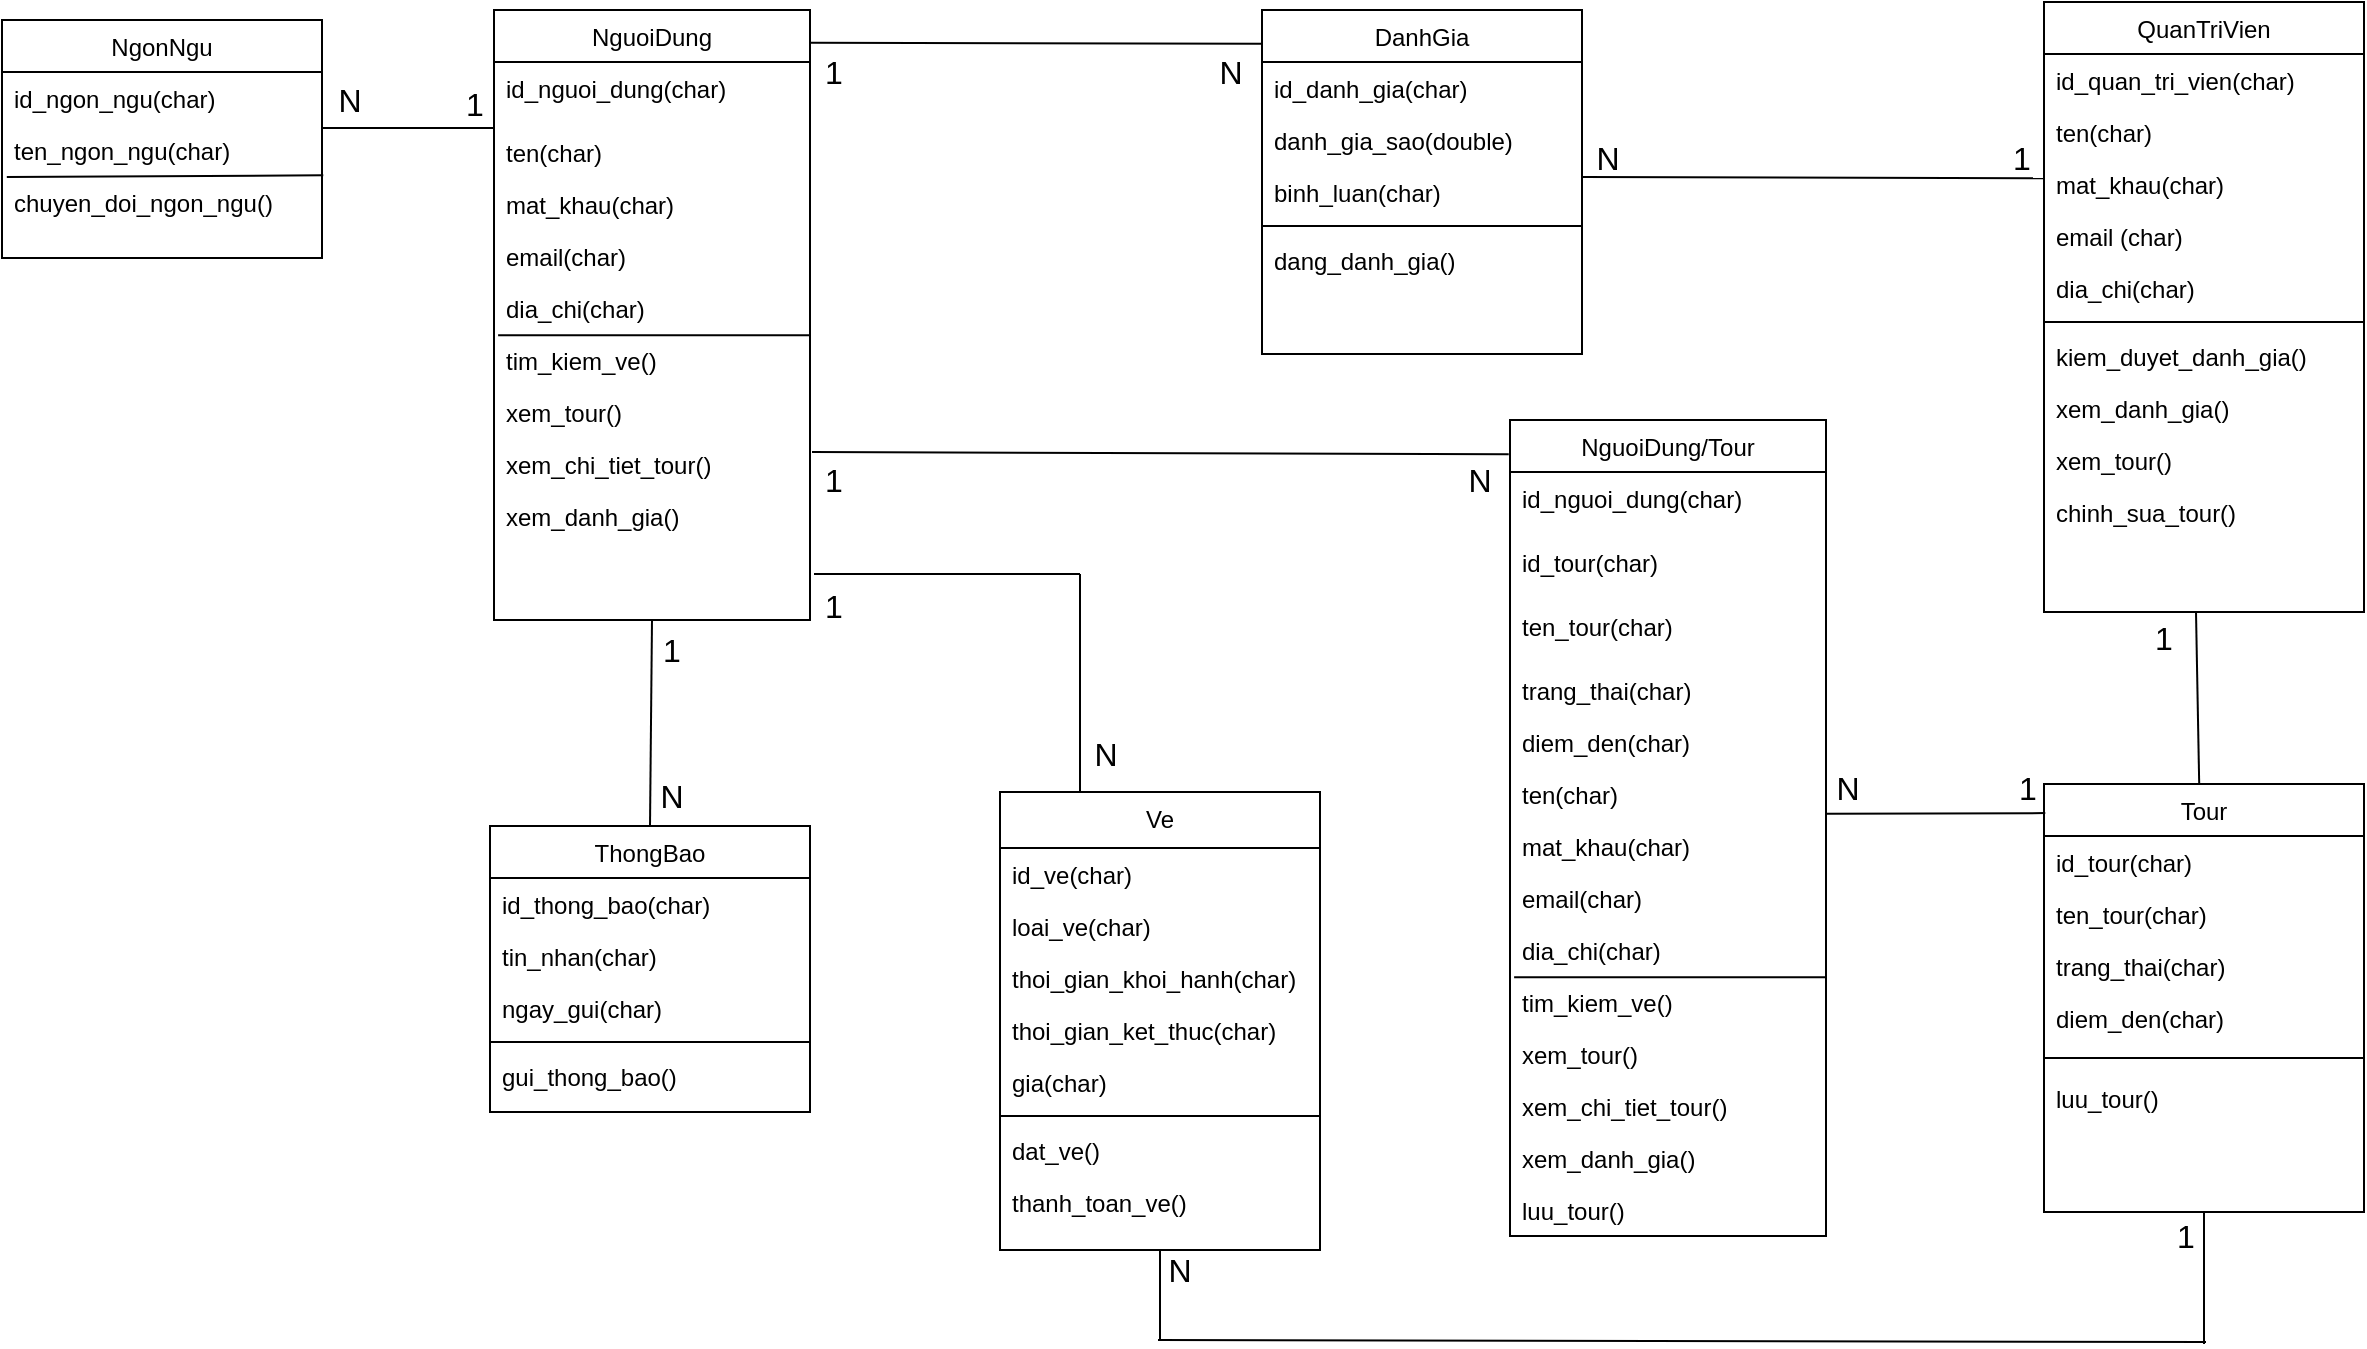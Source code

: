 <mxfile version="25.0.3">
  <diagram id="C5RBs43oDa-KdzZeNtuy" name="Page-1">
    <mxGraphModel dx="1720" dy="696" grid="0" gridSize="10" guides="1" tooltips="1" connect="1" arrows="1" fold="1" page="1" pageScale="1" pageWidth="1654" pageHeight="1169" math="0" shadow="0">
      <root>
        <mxCell id="WIyWlLk6GJQsqaUBKTNV-0" />
        <mxCell id="WIyWlLk6GJQsqaUBKTNV-1" parent="WIyWlLk6GJQsqaUBKTNV-0" />
        <mxCell id="zkfFHV4jXpPFQw0GAbJ--0" value="NguoiDung" style="swimlane;fontStyle=0;align=center;verticalAlign=top;childLayout=stackLayout;horizontal=1;startSize=26;horizontalStack=0;resizeParent=1;resizeLast=0;collapsible=1;marginBottom=0;rounded=0;shadow=0;strokeWidth=1;" parent="WIyWlLk6GJQsqaUBKTNV-1" vertex="1">
          <mxGeometry x="408" y="62" width="158" height="305" as="geometry">
            <mxRectangle x="230" y="140" width="160" height="26" as="alternateBounds" />
          </mxGeometry>
        </mxCell>
        <mxCell id="zkfFHV4jXpPFQw0GAbJ--1" value="id_nguoi_dung(char)" style="text;align=left;verticalAlign=top;spacingLeft=4;spacingRight=4;overflow=hidden;rotatable=0;points=[[0,0.5],[1,0.5]];portConstraint=eastwest;" parent="zkfFHV4jXpPFQw0GAbJ--0" vertex="1">
          <mxGeometry y="26" width="158" height="32" as="geometry" />
        </mxCell>
        <mxCell id="zkfFHV4jXpPFQw0GAbJ--2" value="ten(char)" style="text;align=left;verticalAlign=top;spacingLeft=4;spacingRight=4;overflow=hidden;rotatable=0;points=[[0,0.5],[1,0.5]];portConstraint=eastwest;rounded=0;shadow=0;html=0;" parent="zkfFHV4jXpPFQw0GAbJ--0" vertex="1">
          <mxGeometry y="58" width="158" height="26" as="geometry" />
        </mxCell>
        <mxCell id="zkfFHV4jXpPFQw0GAbJ--3" value="mat_khau(char)" style="text;align=left;verticalAlign=top;spacingLeft=4;spacingRight=4;overflow=hidden;rotatable=0;points=[[0,0.5],[1,0.5]];portConstraint=eastwest;rounded=0;shadow=0;html=0;" parent="zkfFHV4jXpPFQw0GAbJ--0" vertex="1">
          <mxGeometry y="84" width="158" height="26" as="geometry" />
        </mxCell>
        <mxCell id="inqhRgONGcmJyQ76noKM-10" value="email(char)" style="text;align=left;verticalAlign=top;spacingLeft=4;spacingRight=4;overflow=hidden;rotatable=0;points=[[0,0.5],[1,0.5]];portConstraint=eastwest;rounded=0;shadow=0;html=0;" parent="zkfFHV4jXpPFQw0GAbJ--0" vertex="1">
          <mxGeometry y="110" width="158" height="26" as="geometry" />
        </mxCell>
        <mxCell id="inqhRgONGcmJyQ76noKM-11" value="dia_chi(char)" style="text;align=left;verticalAlign=top;spacingLeft=4;spacingRight=4;overflow=hidden;rotatable=0;points=[[0,0.5],[1,0.5]];portConstraint=eastwest;rounded=0;shadow=0;html=0;" parent="zkfFHV4jXpPFQw0GAbJ--0" vertex="1">
          <mxGeometry y="136" width="158" height="26" as="geometry" />
        </mxCell>
        <mxCell id="inqhRgONGcmJyQ76noKM-13" value="" style="endArrow=none;html=1;rounded=0;fontSize=12;startSize=8;endSize=8;curved=1;entryX=1;entryY=1.023;entryDx=0;entryDy=0;entryPerimeter=0;exitX=0.013;exitY=1.023;exitDx=0;exitDy=0;exitPerimeter=0;" parent="zkfFHV4jXpPFQw0GAbJ--0" source="inqhRgONGcmJyQ76noKM-11" target="inqhRgONGcmJyQ76noKM-11" edge="1">
          <mxGeometry width="50" height="50" relative="1" as="geometry">
            <mxPoint x="2" y="162" as="sourcePoint" />
            <mxPoint x="158" y="162" as="targetPoint" />
          </mxGeometry>
        </mxCell>
        <mxCell id="inqhRgONGcmJyQ76noKM-38" value="tim_kiem_ve()" style="text;align=left;verticalAlign=top;spacingLeft=4;spacingRight=4;overflow=hidden;rotatable=0;points=[[0,0.5],[1,0.5]];portConstraint=eastwest;rounded=0;shadow=0;html=0;" parent="zkfFHV4jXpPFQw0GAbJ--0" vertex="1">
          <mxGeometry y="162" width="158" height="26" as="geometry" />
        </mxCell>
        <mxCell id="inqhRgONGcmJyQ76noKM-40" value="xem_tour()" style="text;align=left;verticalAlign=top;spacingLeft=4;spacingRight=4;overflow=hidden;rotatable=0;points=[[0,0.5],[1,0.5]];portConstraint=eastwest;rounded=0;shadow=0;html=0;" parent="zkfFHV4jXpPFQw0GAbJ--0" vertex="1">
          <mxGeometry y="188" width="158" height="26" as="geometry" />
        </mxCell>
        <mxCell id="inqhRgONGcmJyQ76noKM-41" value="xem_chi_tiet_tour()" style="text;align=left;verticalAlign=top;spacingLeft=4;spacingRight=4;overflow=hidden;rotatable=0;points=[[0,0.5],[1,0.5]];portConstraint=eastwest;rounded=0;shadow=0;html=0;" parent="zkfFHV4jXpPFQw0GAbJ--0" vertex="1">
          <mxGeometry y="214" width="158" height="26" as="geometry" />
        </mxCell>
        <mxCell id="inqhRgONGcmJyQ76noKM-42" value="xem_danh_gia()" style="text;align=left;verticalAlign=top;spacingLeft=4;spacingRight=4;overflow=hidden;rotatable=0;points=[[0,0.5],[1,0.5]];portConstraint=eastwest;rounded=0;shadow=0;html=0;" parent="zkfFHV4jXpPFQw0GAbJ--0" vertex="1">
          <mxGeometry y="240" width="158" height="26" as="geometry" />
        </mxCell>
        <mxCell id="zkfFHV4jXpPFQw0GAbJ--6" value="DanhGia" style="swimlane;fontStyle=0;align=center;verticalAlign=top;childLayout=stackLayout;horizontal=1;startSize=26;horizontalStack=0;resizeParent=1;resizeLast=0;collapsible=1;marginBottom=0;rounded=0;shadow=0;strokeWidth=1;" parent="WIyWlLk6GJQsqaUBKTNV-1" vertex="1">
          <mxGeometry x="792" y="62" width="160" height="172" as="geometry">
            <mxRectangle x="130" y="380" width="160" height="26" as="alternateBounds" />
          </mxGeometry>
        </mxCell>
        <mxCell id="zkfFHV4jXpPFQw0GAbJ--7" value="id_danh_gia(char)" style="text;align=left;verticalAlign=top;spacingLeft=4;spacingRight=4;overflow=hidden;rotatable=0;points=[[0,0.5],[1,0.5]];portConstraint=eastwest;" parent="zkfFHV4jXpPFQw0GAbJ--6" vertex="1">
          <mxGeometry y="26" width="160" height="26" as="geometry" />
        </mxCell>
        <mxCell id="zkfFHV4jXpPFQw0GAbJ--8" value="danh_gia_sao(double)" style="text;align=left;verticalAlign=top;spacingLeft=4;spacingRight=4;overflow=hidden;rotatable=0;points=[[0,0.5],[1,0.5]];portConstraint=eastwest;rounded=0;shadow=0;html=0;" parent="zkfFHV4jXpPFQw0GAbJ--6" vertex="1">
          <mxGeometry y="52" width="160" height="26" as="geometry" />
        </mxCell>
        <mxCell id="inqhRgONGcmJyQ76noKM-35" value="binh_luan(char)" style="text;align=left;verticalAlign=top;spacingLeft=4;spacingRight=4;overflow=hidden;rotatable=0;points=[[0,0.5],[1,0.5]];portConstraint=eastwest;rounded=0;shadow=0;html=0;" parent="zkfFHV4jXpPFQw0GAbJ--6" vertex="1">
          <mxGeometry y="78" width="160" height="26" as="geometry" />
        </mxCell>
        <mxCell id="zkfFHV4jXpPFQw0GAbJ--9" value="" style="line;html=1;strokeWidth=1;align=left;verticalAlign=middle;spacingTop=-1;spacingLeft=3;spacingRight=3;rotatable=0;labelPosition=right;points=[];portConstraint=eastwest;" parent="zkfFHV4jXpPFQw0GAbJ--6" vertex="1">
          <mxGeometry y="104" width="160" height="8" as="geometry" />
        </mxCell>
        <mxCell id="inqhRgONGcmJyQ76noKM-43" value="dang_danh_gia()" style="text;align=left;verticalAlign=top;spacingLeft=4;spacingRight=4;overflow=hidden;rotatable=0;points=[[0,0.5],[1,0.5]];portConstraint=eastwest;rounded=0;shadow=0;html=0;" parent="zkfFHV4jXpPFQw0GAbJ--6" vertex="1">
          <mxGeometry y="112" width="160" height="26" as="geometry" />
        </mxCell>
        <mxCell id="zkfFHV4jXpPFQw0GAbJ--13" value="NgonNgu" style="swimlane;fontStyle=0;align=center;verticalAlign=top;childLayout=stackLayout;horizontal=1;startSize=26;horizontalStack=0;resizeParent=1;resizeLast=0;collapsible=1;marginBottom=0;rounded=0;shadow=0;strokeWidth=1;" parent="WIyWlLk6GJQsqaUBKTNV-1" vertex="1">
          <mxGeometry x="162" y="67" width="160" height="119" as="geometry">
            <mxRectangle x="340" y="380" width="170" height="26" as="alternateBounds" />
          </mxGeometry>
        </mxCell>
        <mxCell id="zkfFHV4jXpPFQw0GAbJ--14" value="id_ngon_ngu(char)" style="text;align=left;verticalAlign=top;spacingLeft=4;spacingRight=4;overflow=hidden;rotatable=0;points=[[0,0.5],[1,0.5]];portConstraint=eastwest;" parent="zkfFHV4jXpPFQw0GAbJ--13" vertex="1">
          <mxGeometry y="26" width="160" height="26" as="geometry" />
        </mxCell>
        <mxCell id="inqhRgONGcmJyQ76noKM-22" value="ten_ngon_ngu(char)" style="text;align=left;verticalAlign=top;spacingLeft=4;spacingRight=4;overflow=hidden;rotatable=0;points=[[0,0.5],[1,0.5]];portConstraint=eastwest;" parent="zkfFHV4jXpPFQw0GAbJ--13" vertex="1">
          <mxGeometry y="52" width="160" height="26" as="geometry" />
        </mxCell>
        <mxCell id="inqhRgONGcmJyQ76noKM-25" value="" style="endArrow=none;html=1;rounded=0;fontSize=12;startSize=8;endSize=8;curved=1;entryX=0.015;entryY=1.021;entryDx=0;entryDy=0;entryPerimeter=0;exitX=1.004;exitY=0.987;exitDx=0;exitDy=0;exitPerimeter=0;" parent="zkfFHV4jXpPFQw0GAbJ--13" source="inqhRgONGcmJyQ76noKM-22" target="inqhRgONGcmJyQ76noKM-22" edge="1">
          <mxGeometry width="50" height="50" relative="1" as="geometry">
            <mxPoint x="-34" y="331" as="sourcePoint" />
            <mxPoint x="16" y="281" as="targetPoint" />
          </mxGeometry>
        </mxCell>
        <mxCell id="inqhRgONGcmJyQ76noKM-50" value="chuyen_doi_ngon_ngu()" style="text;align=left;verticalAlign=top;spacingLeft=4;spacingRight=4;overflow=hidden;rotatable=0;points=[[0,0.5],[1,0.5]];portConstraint=eastwest;" parent="zkfFHV4jXpPFQw0GAbJ--13" vertex="1">
          <mxGeometry y="78" width="160" height="26" as="geometry" />
        </mxCell>
        <mxCell id="zkfFHV4jXpPFQw0GAbJ--17" value="QuanTriVien" style="swimlane;fontStyle=0;align=center;verticalAlign=top;childLayout=stackLayout;horizontal=1;startSize=26;horizontalStack=0;resizeParent=1;resizeLast=0;collapsible=1;marginBottom=0;rounded=0;shadow=0;strokeWidth=1;" parent="WIyWlLk6GJQsqaUBKTNV-1" vertex="1">
          <mxGeometry x="1183" y="58" width="160" height="305" as="geometry">
            <mxRectangle x="550" y="140" width="160" height="26" as="alternateBounds" />
          </mxGeometry>
        </mxCell>
        <mxCell id="zkfFHV4jXpPFQw0GAbJ--18" value="id_quan_tri_vien(char)" style="text;align=left;verticalAlign=top;spacingLeft=4;spacingRight=4;overflow=hidden;rotatable=0;points=[[0,0.5],[1,0.5]];portConstraint=eastwest;" parent="zkfFHV4jXpPFQw0GAbJ--17" vertex="1">
          <mxGeometry y="26" width="160" height="26" as="geometry" />
        </mxCell>
        <mxCell id="zkfFHV4jXpPFQw0GAbJ--19" value="ten(char)" style="text;align=left;verticalAlign=top;spacingLeft=4;spacingRight=4;overflow=hidden;rotatable=0;points=[[0,0.5],[1,0.5]];portConstraint=eastwest;rounded=0;shadow=0;html=0;" parent="zkfFHV4jXpPFQw0GAbJ--17" vertex="1">
          <mxGeometry y="52" width="160" height="26" as="geometry" />
        </mxCell>
        <mxCell id="zkfFHV4jXpPFQw0GAbJ--20" value="mat_khau(char)" style="text;align=left;verticalAlign=top;spacingLeft=4;spacingRight=4;overflow=hidden;rotatable=0;points=[[0,0.5],[1,0.5]];portConstraint=eastwest;rounded=0;shadow=0;html=0;" parent="zkfFHV4jXpPFQw0GAbJ--17" vertex="1">
          <mxGeometry y="78" width="160" height="26" as="geometry" />
        </mxCell>
        <mxCell id="zkfFHV4jXpPFQw0GAbJ--21" value="email (char)" style="text;align=left;verticalAlign=top;spacingLeft=4;spacingRight=4;overflow=hidden;rotatable=0;points=[[0,0.5],[1,0.5]];portConstraint=eastwest;rounded=0;shadow=0;html=0;" parent="zkfFHV4jXpPFQw0GAbJ--17" vertex="1">
          <mxGeometry y="104" width="160" height="26" as="geometry" />
        </mxCell>
        <mxCell id="zkfFHV4jXpPFQw0GAbJ--22" value="dia_chi(char)" style="text;align=left;verticalAlign=top;spacingLeft=4;spacingRight=4;overflow=hidden;rotatable=0;points=[[0,0.5],[1,0.5]];portConstraint=eastwest;rounded=0;shadow=0;html=0;" parent="zkfFHV4jXpPFQw0GAbJ--17" vertex="1">
          <mxGeometry y="130" width="160" height="26" as="geometry" />
        </mxCell>
        <mxCell id="zkfFHV4jXpPFQw0GAbJ--23" value="" style="line;html=1;strokeWidth=1;align=left;verticalAlign=middle;spacingTop=-1;spacingLeft=3;spacingRight=3;rotatable=0;labelPosition=right;points=[];portConstraint=eastwest;" parent="zkfFHV4jXpPFQw0GAbJ--17" vertex="1">
          <mxGeometry y="156" width="160" height="8" as="geometry" />
        </mxCell>
        <mxCell id="zkfFHV4jXpPFQw0GAbJ--25" value="kiem_duyet_danh_gia()" style="text;align=left;verticalAlign=top;spacingLeft=4;spacingRight=4;overflow=hidden;rotatable=0;points=[[0,0.5],[1,0.5]];portConstraint=eastwest;" parent="zkfFHV4jXpPFQw0GAbJ--17" vertex="1">
          <mxGeometry y="164" width="160" height="26" as="geometry" />
        </mxCell>
        <mxCell id="inqhRgONGcmJyQ76noKM-44" value="xem_danh_gia()" style="text;align=left;verticalAlign=top;spacingLeft=4;spacingRight=4;overflow=hidden;rotatable=0;points=[[0,0.5],[1,0.5]];portConstraint=eastwest;" parent="zkfFHV4jXpPFQw0GAbJ--17" vertex="1">
          <mxGeometry y="190" width="160" height="26" as="geometry" />
        </mxCell>
        <mxCell id="inqhRgONGcmJyQ76noKM-46" value="xem_tour()" style="text;align=left;verticalAlign=top;spacingLeft=4;spacingRight=4;overflow=hidden;rotatable=0;points=[[0,0.5],[1,0.5]];portConstraint=eastwest;" parent="zkfFHV4jXpPFQw0GAbJ--17" vertex="1">
          <mxGeometry y="216" width="160" height="26" as="geometry" />
        </mxCell>
        <mxCell id="inqhRgONGcmJyQ76noKM-48" value="chinh_sua_tour()" style="text;align=left;verticalAlign=top;spacingLeft=4;spacingRight=4;overflow=hidden;rotatable=0;points=[[0,0.5],[1,0.5]];portConstraint=eastwest;" parent="zkfFHV4jXpPFQw0GAbJ--17" vertex="1">
          <mxGeometry y="242" width="160" height="26" as="geometry" />
        </mxCell>
        <mxCell id="inqhRgONGcmJyQ76noKM-0" value="Tour" style="swimlane;fontStyle=0;align=center;verticalAlign=top;childLayout=stackLayout;horizontal=1;startSize=26;horizontalStack=0;resizeParent=1;resizeLast=0;collapsible=1;marginBottom=0;rounded=0;shadow=0;strokeWidth=1;" parent="WIyWlLk6GJQsqaUBKTNV-1" vertex="1">
          <mxGeometry x="1183" y="449" width="160" height="214" as="geometry">
            <mxRectangle x="340" y="380" width="170" height="26" as="alternateBounds" />
          </mxGeometry>
        </mxCell>
        <mxCell id="inqhRgONGcmJyQ76noKM-1" value="id_tour(char)" style="text;align=left;verticalAlign=top;spacingLeft=4;spacingRight=4;overflow=hidden;rotatable=0;points=[[0,0.5],[1,0.5]];portConstraint=eastwest;" parent="inqhRgONGcmJyQ76noKM-0" vertex="1">
          <mxGeometry y="26" width="160" height="26" as="geometry" />
        </mxCell>
        <mxCell id="inqhRgONGcmJyQ76noKM-26" value="ten_tour(char)" style="text;align=left;verticalAlign=top;spacingLeft=4;spacingRight=4;overflow=hidden;rotatable=0;points=[[0,0.5],[1,0.5]];portConstraint=eastwest;" parent="inqhRgONGcmJyQ76noKM-0" vertex="1">
          <mxGeometry y="52" width="160" height="26" as="geometry" />
        </mxCell>
        <mxCell id="a44Nn-sW1A3AcnAQhRnF-0" value="trang_thai(char)" style="text;align=left;verticalAlign=top;spacingLeft=4;spacingRight=4;overflow=hidden;rotatable=0;points=[[0,0.5],[1,0.5]];portConstraint=eastwest;" parent="inqhRgONGcmJyQ76noKM-0" vertex="1">
          <mxGeometry y="78" width="160" height="26" as="geometry" />
        </mxCell>
        <mxCell id="a44Nn-sW1A3AcnAQhRnF-1" value="diem_den(char)" style="text;align=left;verticalAlign=top;spacingLeft=4;spacingRight=4;overflow=hidden;rotatable=0;points=[[0,0.5],[1,0.5]];portConstraint=eastwest;" parent="inqhRgONGcmJyQ76noKM-0" vertex="1">
          <mxGeometry y="104" width="160" height="26" as="geometry" />
        </mxCell>
        <mxCell id="inqhRgONGcmJyQ76noKM-2" value="" style="line;html=1;strokeWidth=1;align=left;verticalAlign=middle;spacingTop=-1;spacingLeft=3;spacingRight=3;rotatable=0;labelPosition=right;points=[];portConstraint=eastwest;" parent="inqhRgONGcmJyQ76noKM-0" vertex="1">
          <mxGeometry y="130" width="160" height="14" as="geometry" />
        </mxCell>
        <mxCell id="inqhRgONGcmJyQ76noKM-39" value="luu_tour()" style="text;align=left;verticalAlign=top;spacingLeft=4;spacingRight=4;overflow=hidden;rotatable=0;points=[[0,0.5],[1,0.5]];portConstraint=eastwest;rounded=0;shadow=0;html=0;" parent="inqhRgONGcmJyQ76noKM-0" vertex="1">
          <mxGeometry y="144" width="160" height="26" as="geometry" />
        </mxCell>
        <mxCell id="inqhRgONGcmJyQ76noKM-3" value="Ve" style="swimlane;fontStyle=0;align=center;verticalAlign=top;childLayout=stackLayout;horizontal=1;startSize=28;horizontalStack=0;resizeParent=1;resizeLast=0;collapsible=1;marginBottom=0;rounded=0;shadow=0;strokeWidth=1;" parent="WIyWlLk6GJQsqaUBKTNV-1" vertex="1">
          <mxGeometry x="661" y="453" width="160" height="229" as="geometry">
            <mxRectangle x="340" y="380" width="170" height="26" as="alternateBounds" />
          </mxGeometry>
        </mxCell>
        <mxCell id="inqhRgONGcmJyQ76noKM-4" value="id_ve(char)" style="text;align=left;verticalAlign=top;spacingLeft=4;spacingRight=4;overflow=hidden;rotatable=0;points=[[0,0.5],[1,0.5]];portConstraint=eastwest;" parent="inqhRgONGcmJyQ76noKM-3" vertex="1">
          <mxGeometry y="28" width="160" height="26" as="geometry" />
        </mxCell>
        <mxCell id="inqhRgONGcmJyQ76noKM-30" value="loai_ve(char)" style="text;align=left;verticalAlign=top;spacingLeft=4;spacingRight=4;overflow=hidden;rotatable=0;points=[[0,0.5],[1,0.5]];portConstraint=eastwest;" parent="inqhRgONGcmJyQ76noKM-3" vertex="1">
          <mxGeometry y="54" width="160" height="26" as="geometry" />
        </mxCell>
        <mxCell id="inqhRgONGcmJyQ76noKM-31" value="thoi_gian_khoi_hanh(char)" style="text;align=left;verticalAlign=top;spacingLeft=4;spacingRight=4;overflow=hidden;rotatable=0;points=[[0,0.5],[1,0.5]];portConstraint=eastwest;" parent="inqhRgONGcmJyQ76noKM-3" vertex="1">
          <mxGeometry y="80" width="160" height="26" as="geometry" />
        </mxCell>
        <mxCell id="inqhRgONGcmJyQ76noKM-32" value="thoi_gian_ket_thuc(char)" style="text;align=left;verticalAlign=top;spacingLeft=4;spacingRight=4;overflow=hidden;rotatable=0;points=[[0,0.5],[1,0.5]];portConstraint=eastwest;" parent="inqhRgONGcmJyQ76noKM-3" vertex="1">
          <mxGeometry y="106" width="160" height="26" as="geometry" />
        </mxCell>
        <mxCell id="inqhRgONGcmJyQ76noKM-33" value="gia(char)" style="text;align=left;verticalAlign=top;spacingLeft=4;spacingRight=4;overflow=hidden;rotatable=0;points=[[0,0.5],[1,0.5]];portConstraint=eastwest;" parent="inqhRgONGcmJyQ76noKM-3" vertex="1">
          <mxGeometry y="132" width="160" height="26" as="geometry" />
        </mxCell>
        <mxCell id="inqhRgONGcmJyQ76noKM-5" value="" style="line;html=1;strokeWidth=1;align=left;verticalAlign=middle;spacingTop=-1;spacingLeft=3;spacingRight=3;rotatable=0;labelPosition=right;points=[];portConstraint=eastwest;" parent="inqhRgONGcmJyQ76noKM-3" vertex="1">
          <mxGeometry y="158" width="160" height="8" as="geometry" />
        </mxCell>
        <mxCell id="inqhRgONGcmJyQ76noKM-55" value="dat_ve()" style="text;align=left;verticalAlign=top;spacingLeft=4;spacingRight=4;overflow=hidden;rotatable=0;points=[[0,0.5],[1,0.5]];portConstraint=eastwest;rounded=0;shadow=0;html=0;" parent="inqhRgONGcmJyQ76noKM-3" vertex="1">
          <mxGeometry y="166" width="160" height="26" as="geometry" />
        </mxCell>
        <mxCell id="inqhRgONGcmJyQ76noKM-37" value="thanh_toan_ve()" style="text;align=left;verticalAlign=top;spacingLeft=4;spacingRight=4;overflow=hidden;rotatable=0;points=[[0,0.5],[1,0.5]];portConstraint=eastwest;rounded=0;shadow=0;html=0;" parent="inqhRgONGcmJyQ76noKM-3" vertex="1">
          <mxGeometry y="192" width="160" height="26" as="geometry" />
        </mxCell>
        <mxCell id="inqhRgONGcmJyQ76noKM-6" value="ThongBao" style="swimlane;fontStyle=0;align=center;verticalAlign=top;childLayout=stackLayout;horizontal=1;startSize=26;horizontalStack=0;resizeParent=1;resizeLast=0;collapsible=1;marginBottom=0;rounded=0;shadow=0;strokeWidth=1;" parent="WIyWlLk6GJQsqaUBKTNV-1" vertex="1">
          <mxGeometry x="406" y="470" width="160" height="143" as="geometry">
            <mxRectangle x="340" y="380" width="170" height="26" as="alternateBounds" />
          </mxGeometry>
        </mxCell>
        <mxCell id="inqhRgONGcmJyQ76noKM-52" value="id_thong_bao(char)" style="text;align=left;verticalAlign=top;spacingLeft=4;spacingRight=4;overflow=hidden;rotatable=0;points=[[0,0.5],[1,0.5]];portConstraint=eastwest;" parent="inqhRgONGcmJyQ76noKM-6" vertex="1">
          <mxGeometry y="26" width="160" height="26" as="geometry" />
        </mxCell>
        <mxCell id="inqhRgONGcmJyQ76noKM-51" value="tin_nhan(char)" style="text;align=left;verticalAlign=top;spacingLeft=4;spacingRight=4;overflow=hidden;rotatable=0;points=[[0,0.5],[1,0.5]];portConstraint=eastwest;" parent="inqhRgONGcmJyQ76noKM-6" vertex="1">
          <mxGeometry y="52" width="160" height="26" as="geometry" />
        </mxCell>
        <mxCell id="inqhRgONGcmJyQ76noKM-53" value="ngay_gui(char)" style="text;align=left;verticalAlign=top;spacingLeft=4;spacingRight=4;overflow=hidden;rotatable=0;points=[[0,0.5],[1,0.5]];portConstraint=eastwest;" parent="inqhRgONGcmJyQ76noKM-6" vertex="1">
          <mxGeometry y="78" width="160" height="26" as="geometry" />
        </mxCell>
        <mxCell id="inqhRgONGcmJyQ76noKM-8" value="" style="line;html=1;strokeWidth=1;align=left;verticalAlign=middle;spacingTop=-1;spacingLeft=3;spacingRight=3;rotatable=0;labelPosition=right;points=[];portConstraint=eastwest;" parent="inqhRgONGcmJyQ76noKM-6" vertex="1">
          <mxGeometry y="104" width="160" height="8" as="geometry" />
        </mxCell>
        <mxCell id="inqhRgONGcmJyQ76noKM-54" value="gui_thong_bao()" style="text;align=left;verticalAlign=top;spacingLeft=4;spacingRight=4;overflow=hidden;rotatable=0;points=[[0,0.5],[1,0.5]];portConstraint=eastwest;" parent="inqhRgONGcmJyQ76noKM-6" vertex="1">
          <mxGeometry y="112" width="160" height="26" as="geometry" />
        </mxCell>
        <mxCell id="inqhRgONGcmJyQ76noKM-58" value="1" style="text;strokeColor=none;fillColor=none;html=1;align=center;verticalAlign=middle;whiteSpace=wrap;rounded=0;fontSize=16;" parent="WIyWlLk6GJQsqaUBKTNV-1" vertex="1">
          <mxGeometry x="548" y="77.5" width="60" height="30" as="geometry" />
        </mxCell>
        <mxCell id="inqhRgONGcmJyQ76noKM-59" value="N" style="text;strokeColor=none;fillColor=none;html=1;align=center;verticalAlign=middle;whiteSpace=wrap;rounded=0;fontSize=16;" parent="WIyWlLk6GJQsqaUBKTNV-1" vertex="1">
          <mxGeometry x="684" y="419" width="60" height="30" as="geometry" />
        </mxCell>
        <mxCell id="inqhRgONGcmJyQ76noKM-72" value="" style="endArrow=none;html=1;rounded=0;fontSize=12;startSize=8;endSize=8;curved=1;entryX=0.5;entryY=1;entryDx=0;entryDy=0;exitX=0.5;exitY=0;exitDx=0;exitDy=0;" parent="WIyWlLk6GJQsqaUBKTNV-1" source="inqhRgONGcmJyQ76noKM-6" target="zkfFHV4jXpPFQw0GAbJ--0" edge="1">
          <mxGeometry width="50" height="50" relative="1" as="geometry">
            <mxPoint x="652" y="360" as="sourcePoint" />
            <mxPoint x="702" y="310" as="targetPoint" />
          </mxGeometry>
        </mxCell>
        <mxCell id="inqhRgONGcmJyQ76noKM-73" value="" style="endArrow=none;html=1;rounded=0;fontSize=12;startSize=8;endSize=8;curved=1;entryX=0.485;entryY=0;entryDx=0;entryDy=0;entryPerimeter=0;" parent="WIyWlLk6GJQsqaUBKTNV-1" target="inqhRgONGcmJyQ76noKM-0" edge="1">
          <mxGeometry width="50" height="50" relative="1" as="geometry">
            <mxPoint x="1259" y="363" as="sourcePoint" />
            <mxPoint x="1261" y="417" as="targetPoint" />
          </mxGeometry>
        </mxCell>
        <mxCell id="inqhRgONGcmJyQ76noKM-86" value="" style="endArrow=none;html=1;rounded=0;fontSize=12;startSize=8;endSize=8;curved=1;exitX=0.25;exitY=0;exitDx=0;exitDy=0;" parent="WIyWlLk6GJQsqaUBKTNV-1" source="inqhRgONGcmJyQ76noKM-3" edge="1">
          <mxGeometry width="50" height="50" relative="1" as="geometry">
            <mxPoint x="1078" y="354" as="sourcePoint" />
            <mxPoint x="701" y="344" as="targetPoint" />
          </mxGeometry>
        </mxCell>
        <mxCell id="inqhRgONGcmJyQ76noKM-87" value="" style="endArrow=none;html=1;rounded=0;fontSize=12;startSize=8;endSize=8;curved=1;entryX=0.321;entryY=0.987;entryDx=0;entryDy=0;entryPerimeter=0;exitX=0.75;exitY=1;exitDx=0;exitDy=0;" parent="WIyWlLk6GJQsqaUBKTNV-1" edge="1">
          <mxGeometry width="50" height="50" relative="1" as="geometry">
            <mxPoint x="792" y="78.82" as="sourcePoint" />
            <mxPoint x="566.01" y="78.43" as="targetPoint" />
          </mxGeometry>
        </mxCell>
        <mxCell id="inqhRgONGcmJyQ76noKM-88" value="N" style="text;strokeColor=none;fillColor=none;html=1;align=center;verticalAlign=middle;whiteSpace=wrap;rounded=0;fontSize=16;" parent="WIyWlLk6GJQsqaUBKTNV-1" vertex="1">
          <mxGeometry x="467" y="440" width="60" height="30" as="geometry" />
        </mxCell>
        <mxCell id="inqhRgONGcmJyQ76noKM-89" value="1" style="text;strokeColor=none;fillColor=none;html=1;align=center;verticalAlign=middle;whiteSpace=wrap;rounded=0;fontSize=16;" parent="WIyWlLk6GJQsqaUBKTNV-1" vertex="1">
          <mxGeometry x="467" y="367" width="60" height="30" as="geometry" />
        </mxCell>
        <mxCell id="5awEhew_Xt_JhjdMLNnK-0" value="" style="endArrow=none;html=1;rounded=0;entryX=0.998;entryY=0.118;entryDx=0;entryDy=0;entryPerimeter=0;" parent="WIyWlLk6GJQsqaUBKTNV-1" edge="1">
          <mxGeometry width="50" height="50" relative="1" as="geometry">
            <mxPoint x="408.32" y="121" as="sourcePoint" />
            <mxPoint x="322.0" y="121.042" as="targetPoint" />
            <Array as="points">
              <mxPoint x="349.32" y="121" />
            </Array>
          </mxGeometry>
        </mxCell>
        <mxCell id="5awEhew_Xt_JhjdMLNnK-6" value="N" style="text;strokeColor=none;fillColor=none;html=1;align=center;verticalAlign=middle;whiteSpace=wrap;rounded=0;fontSize=16;" parent="WIyWlLk6GJQsqaUBKTNV-1" vertex="1">
          <mxGeometry x="311" y="93" width="50" height="28" as="geometry" />
        </mxCell>
        <mxCell id="5awEhew_Xt_JhjdMLNnK-9" value="1" style="text;strokeColor=none;fillColor=none;html=1;align=center;verticalAlign=middle;whiteSpace=wrap;rounded=0;fontSize=16;" parent="WIyWlLk6GJQsqaUBKTNV-1" vertex="1">
          <mxGeometry x="369" y="92" width="59" height="33" as="geometry" />
        </mxCell>
        <mxCell id="a44Nn-sW1A3AcnAQhRnF-2" value="" style="endArrow=none;html=1;rounded=0;" parent="WIyWlLk6GJQsqaUBKTNV-1" edge="1">
          <mxGeometry width="50" height="50" relative="1" as="geometry">
            <mxPoint x="701" y="344" as="sourcePoint" />
            <mxPoint x="568" y="344" as="targetPoint" />
          </mxGeometry>
        </mxCell>
        <mxCell id="a44Nn-sW1A3AcnAQhRnF-6" value="" style="endArrow=none;html=1;rounded=0;entryX=0.666;entryY=1.034;entryDx=0;entryDy=0;exitX=0.996;exitY=0.072;exitDx=0;exitDy=0;exitPerimeter=0;entryPerimeter=0;" parent="WIyWlLk6GJQsqaUBKTNV-1" edge="1">
          <mxGeometry width="50" height="50" relative="1" as="geometry">
            <mxPoint x="952.4" y="145.464" as="sourcePoint" />
            <mxPoint x="1183.0" y="146.1" as="targetPoint" />
          </mxGeometry>
        </mxCell>
        <mxCell id="a44Nn-sW1A3AcnAQhRnF-7" value="1" style="text;strokeColor=none;fillColor=none;html=1;align=center;verticalAlign=middle;whiteSpace=wrap;rounded=0;fontSize=16;" parent="WIyWlLk6GJQsqaUBKTNV-1" vertex="1">
          <mxGeometry x="499" y="345" width="158" height="30" as="geometry" />
        </mxCell>
        <mxCell id="a44Nn-sW1A3AcnAQhRnF-9" value="1" style="text;strokeColor=none;fillColor=none;html=1;align=center;verticalAlign=middle;whiteSpace=wrap;rounded=0;fontSize=16;" parent="WIyWlLk6GJQsqaUBKTNV-1" vertex="1">
          <mxGeometry x="1142" y="121" width="60" height="30" as="geometry" />
        </mxCell>
        <mxCell id="a44Nn-sW1A3AcnAQhRnF-10" value="1" style="text;strokeColor=none;fillColor=none;html=1;align=center;verticalAlign=middle;whiteSpace=wrap;rounded=0;fontSize=16;" parent="WIyWlLk6GJQsqaUBKTNV-1" vertex="1">
          <mxGeometry x="1213" y="361" width="60" height="30" as="geometry" />
        </mxCell>
        <mxCell id="a44Nn-sW1A3AcnAQhRnF-11" value="N" style="text;strokeColor=none;fillColor=none;html=1;align=center;verticalAlign=middle;whiteSpace=wrap;rounded=0;fontSize=16;" parent="WIyWlLk6GJQsqaUBKTNV-1" vertex="1">
          <mxGeometry x="1055" y="436" width="60" height="30" as="geometry" />
        </mxCell>
        <mxCell id="a44Nn-sW1A3AcnAQhRnF-13" value="N" style="text;strokeColor=none;fillColor=none;html=1;align=center;verticalAlign=middle;whiteSpace=wrap;rounded=0;fontSize=16;" parent="WIyWlLk6GJQsqaUBKTNV-1" vertex="1">
          <mxGeometry x="935" y="121" width="60" height="30" as="geometry" />
        </mxCell>
        <mxCell id="a44Nn-sW1A3AcnAQhRnF-16" value="N" style="text;strokeColor=none;fillColor=none;html=1;align=center;verticalAlign=middle;whiteSpace=wrap;rounded=0;fontSize=16;" parent="WIyWlLk6GJQsqaUBKTNV-1" vertex="1">
          <mxGeometry x="741" y="79" width="71" height="27" as="geometry" />
        </mxCell>
        <mxCell id="095h8wW-PPv5uFMYWgeX-0" value="NguoiDung/Tour" style="swimlane;fontStyle=0;align=center;verticalAlign=top;childLayout=stackLayout;horizontal=1;startSize=26;horizontalStack=0;resizeParent=1;resizeLast=0;collapsible=1;marginBottom=0;rounded=0;shadow=0;strokeWidth=1;" parent="WIyWlLk6GJQsqaUBKTNV-1" vertex="1">
          <mxGeometry x="916" y="267" width="158" height="408" as="geometry">
            <mxRectangle x="230" y="140" width="160" height="26" as="alternateBounds" />
          </mxGeometry>
        </mxCell>
        <mxCell id="095h8wW-PPv5uFMYWgeX-1" value="id_nguoi_dung(char)" style="text;align=left;verticalAlign=top;spacingLeft=4;spacingRight=4;overflow=hidden;rotatable=0;points=[[0,0.5],[1,0.5]];portConstraint=eastwest;" parent="095h8wW-PPv5uFMYWgeX-0" vertex="1">
          <mxGeometry y="26" width="158" height="32" as="geometry" />
        </mxCell>
        <mxCell id="095h8wW-PPv5uFMYWgeX-11" value="id_tour(char)" style="text;align=left;verticalAlign=top;spacingLeft=4;spacingRight=4;overflow=hidden;rotatable=0;points=[[0,0.5],[1,0.5]];portConstraint=eastwest;" parent="095h8wW-PPv5uFMYWgeX-0" vertex="1">
          <mxGeometry y="58" width="158" height="32" as="geometry" />
        </mxCell>
        <mxCell id="095h8wW-PPv5uFMYWgeX-12" value="ten_tour(char)" style="text;align=left;verticalAlign=top;spacingLeft=4;spacingRight=4;overflow=hidden;rotatable=0;points=[[0,0.5],[1,0.5]];portConstraint=eastwest;" parent="095h8wW-PPv5uFMYWgeX-0" vertex="1">
          <mxGeometry y="90" width="158" height="32" as="geometry" />
        </mxCell>
        <mxCell id="095h8wW-PPv5uFMYWgeX-13" value="trang_thai(char)" style="text;align=left;verticalAlign=top;spacingLeft=4;spacingRight=4;overflow=hidden;rotatable=0;points=[[0,0.5],[1,0.5]];portConstraint=eastwest;" parent="095h8wW-PPv5uFMYWgeX-0" vertex="1">
          <mxGeometry y="122" width="158" height="26" as="geometry" />
        </mxCell>
        <mxCell id="095h8wW-PPv5uFMYWgeX-14" value="diem_den(char)" style="text;align=left;verticalAlign=top;spacingLeft=4;spacingRight=4;overflow=hidden;rotatable=0;points=[[0,0.5],[1,0.5]];portConstraint=eastwest;" parent="095h8wW-PPv5uFMYWgeX-0" vertex="1">
          <mxGeometry y="148" width="158" height="26" as="geometry" />
        </mxCell>
        <mxCell id="095h8wW-PPv5uFMYWgeX-2" value="ten(char)" style="text;align=left;verticalAlign=top;spacingLeft=4;spacingRight=4;overflow=hidden;rotatable=0;points=[[0,0.5],[1,0.5]];portConstraint=eastwest;rounded=0;shadow=0;html=0;" parent="095h8wW-PPv5uFMYWgeX-0" vertex="1">
          <mxGeometry y="174" width="158" height="26" as="geometry" />
        </mxCell>
        <mxCell id="095h8wW-PPv5uFMYWgeX-3" value="mat_khau(char)" style="text;align=left;verticalAlign=top;spacingLeft=4;spacingRight=4;overflow=hidden;rotatable=0;points=[[0,0.5],[1,0.5]];portConstraint=eastwest;rounded=0;shadow=0;html=0;" parent="095h8wW-PPv5uFMYWgeX-0" vertex="1">
          <mxGeometry y="200" width="158" height="26" as="geometry" />
        </mxCell>
        <mxCell id="095h8wW-PPv5uFMYWgeX-4" value="email(char)" style="text;align=left;verticalAlign=top;spacingLeft=4;spacingRight=4;overflow=hidden;rotatable=0;points=[[0,0.5],[1,0.5]];portConstraint=eastwest;rounded=0;shadow=0;html=0;" parent="095h8wW-PPv5uFMYWgeX-0" vertex="1">
          <mxGeometry y="226" width="158" height="26" as="geometry" />
        </mxCell>
        <mxCell id="095h8wW-PPv5uFMYWgeX-5" value="dia_chi(char)" style="text;align=left;verticalAlign=top;spacingLeft=4;spacingRight=4;overflow=hidden;rotatable=0;points=[[0,0.5],[1,0.5]];portConstraint=eastwest;rounded=0;shadow=0;html=0;" parent="095h8wW-PPv5uFMYWgeX-0" vertex="1">
          <mxGeometry y="252" width="158" height="26" as="geometry" />
        </mxCell>
        <mxCell id="095h8wW-PPv5uFMYWgeX-6" value="" style="endArrow=none;html=1;rounded=0;fontSize=12;startSize=8;endSize=8;curved=1;entryX=1;entryY=1.023;entryDx=0;entryDy=0;entryPerimeter=0;exitX=0.013;exitY=1.023;exitDx=0;exitDy=0;exitPerimeter=0;" parent="095h8wW-PPv5uFMYWgeX-0" source="095h8wW-PPv5uFMYWgeX-5" target="095h8wW-PPv5uFMYWgeX-5" edge="1">
          <mxGeometry width="50" height="50" relative="1" as="geometry">
            <mxPoint x="2" y="162" as="sourcePoint" />
            <mxPoint x="158" y="162" as="targetPoint" />
          </mxGeometry>
        </mxCell>
        <mxCell id="095h8wW-PPv5uFMYWgeX-7" value="tim_kiem_ve()" style="text;align=left;verticalAlign=top;spacingLeft=4;spacingRight=4;overflow=hidden;rotatable=0;points=[[0,0.5],[1,0.5]];portConstraint=eastwest;rounded=0;shadow=0;html=0;" parent="095h8wW-PPv5uFMYWgeX-0" vertex="1">
          <mxGeometry y="278" width="158" height="26" as="geometry" />
        </mxCell>
        <mxCell id="095h8wW-PPv5uFMYWgeX-8" value="xem_tour()" style="text;align=left;verticalAlign=top;spacingLeft=4;spacingRight=4;overflow=hidden;rotatable=0;points=[[0,0.5],[1,0.5]];portConstraint=eastwest;rounded=0;shadow=0;html=0;" parent="095h8wW-PPv5uFMYWgeX-0" vertex="1">
          <mxGeometry y="304" width="158" height="26" as="geometry" />
        </mxCell>
        <mxCell id="095h8wW-PPv5uFMYWgeX-9" value="xem_chi_tiet_tour()" style="text;align=left;verticalAlign=top;spacingLeft=4;spacingRight=4;overflow=hidden;rotatable=0;points=[[0,0.5],[1,0.5]];portConstraint=eastwest;rounded=0;shadow=0;html=0;" parent="095h8wW-PPv5uFMYWgeX-0" vertex="1">
          <mxGeometry y="330" width="158" height="26" as="geometry" />
        </mxCell>
        <mxCell id="095h8wW-PPv5uFMYWgeX-10" value="xem_danh_gia()" style="text;align=left;verticalAlign=top;spacingLeft=4;spacingRight=4;overflow=hidden;rotatable=0;points=[[0,0.5],[1,0.5]];portConstraint=eastwest;rounded=0;shadow=0;html=0;" parent="095h8wW-PPv5uFMYWgeX-0" vertex="1">
          <mxGeometry y="356" width="158" height="26" as="geometry" />
        </mxCell>
        <mxCell id="095h8wW-PPv5uFMYWgeX-15" value="luu_tour()" style="text;align=left;verticalAlign=top;spacingLeft=4;spacingRight=4;overflow=hidden;rotatable=0;points=[[0,0.5],[1,0.5]];portConstraint=eastwest;rounded=0;shadow=0;html=0;" parent="095h8wW-PPv5uFMYWgeX-0" vertex="1">
          <mxGeometry y="382" width="158" height="26" as="geometry" />
        </mxCell>
        <mxCell id="095h8wW-PPv5uFMYWgeX-16" value="" style="endArrow=none;html=1;rounded=0;exitX=-0.004;exitY=0.042;exitDx=0;exitDy=0;exitPerimeter=0;" parent="WIyWlLk6GJQsqaUBKTNV-1" source="095h8wW-PPv5uFMYWgeX-0" edge="1">
          <mxGeometry width="50" height="50" relative="1" as="geometry">
            <mxPoint x="991" y="374" as="sourcePoint" />
            <mxPoint x="567" y="283" as="targetPoint" />
          </mxGeometry>
        </mxCell>
        <mxCell id="095h8wW-PPv5uFMYWgeX-17" value="" style="endArrow=none;html=1;rounded=0;entryX=0.004;entryY=0.068;entryDx=0;entryDy=0;entryPerimeter=0;exitX=1.002;exitY=0.88;exitDx=0;exitDy=0;exitPerimeter=0;" parent="WIyWlLk6GJQsqaUBKTNV-1" source="095h8wW-PPv5uFMYWgeX-2" target="inqhRgONGcmJyQ76noKM-0" edge="1">
          <mxGeometry width="50" height="50" relative="1" as="geometry">
            <mxPoint x="1064" y="500" as="sourcePoint" />
            <mxPoint x="1114" y="450" as="targetPoint" />
          </mxGeometry>
        </mxCell>
        <mxCell id="095h8wW-PPv5uFMYWgeX-18" value="N" style="text;strokeColor=none;fillColor=none;html=1;align=center;verticalAlign=middle;whiteSpace=wrap;rounded=0;fontSize=16;" parent="WIyWlLk6GJQsqaUBKTNV-1" vertex="1">
          <mxGeometry x="871" y="282" width="60" height="30" as="geometry" />
        </mxCell>
        <mxCell id="095h8wW-PPv5uFMYWgeX-19" value="N" style="text;strokeColor=none;fillColor=none;html=1;align=center;verticalAlign=middle;whiteSpace=wrap;rounded=0;fontSize=16;" parent="WIyWlLk6GJQsqaUBKTNV-1" vertex="1">
          <mxGeometry x="721" y="677" width="60" height="30" as="geometry" />
        </mxCell>
        <mxCell id="095h8wW-PPv5uFMYWgeX-20" value="1" style="text;strokeColor=none;fillColor=none;html=1;align=center;verticalAlign=middle;whiteSpace=wrap;rounded=0;fontSize=16;" parent="WIyWlLk6GJQsqaUBKTNV-1" vertex="1">
          <mxGeometry x="548" y="282" width="60" height="30" as="geometry" />
        </mxCell>
        <mxCell id="095h8wW-PPv5uFMYWgeX-21" value="1" style="text;strokeColor=none;fillColor=none;html=1;align=center;verticalAlign=middle;whiteSpace=wrap;rounded=0;fontSize=16;" parent="WIyWlLk6GJQsqaUBKTNV-1" vertex="1">
          <mxGeometry x="1145" y="436" width="60" height="30" as="geometry" />
        </mxCell>
        <mxCell id="095h8wW-PPv5uFMYWgeX-22" value="" style="endArrow=none;html=1;rounded=0;entryX=0.5;entryY=1;entryDx=0;entryDy=0;" parent="WIyWlLk6GJQsqaUBKTNV-1" target="inqhRgONGcmJyQ76noKM-3" edge="1">
          <mxGeometry width="50" height="50" relative="1" as="geometry">
            <mxPoint x="741" y="727" as="sourcePoint" />
            <mxPoint x="763" y="568" as="targetPoint" />
          </mxGeometry>
        </mxCell>
        <mxCell id="095h8wW-PPv5uFMYWgeX-25" value="" style="endArrow=none;html=1;rounded=0;" parent="WIyWlLk6GJQsqaUBKTNV-1" edge="1">
          <mxGeometry width="50" height="50" relative="1" as="geometry">
            <mxPoint x="740" y="727" as="sourcePoint" />
            <mxPoint x="1264" y="728" as="targetPoint" />
          </mxGeometry>
        </mxCell>
        <mxCell id="095h8wW-PPv5uFMYWgeX-28" value="" style="endArrow=none;html=1;rounded=0;entryX=0.5;entryY=1;entryDx=0;entryDy=0;" parent="WIyWlLk6GJQsqaUBKTNV-1" target="inqhRgONGcmJyQ76noKM-0" edge="1">
          <mxGeometry width="50" height="50" relative="1" as="geometry">
            <mxPoint x="1263" y="729" as="sourcePoint" />
            <mxPoint x="1254.0" y="690" as="targetPoint" />
          </mxGeometry>
        </mxCell>
        <mxCell id="9mRdRkPx6-UDUG0RF6n4-0" value="1" style="text;strokeColor=none;fillColor=none;html=1;align=center;verticalAlign=middle;whiteSpace=wrap;rounded=0;fontSize=16;" vertex="1" parent="WIyWlLk6GJQsqaUBKTNV-1">
          <mxGeometry x="1224" y="660" width="60" height="30" as="geometry" />
        </mxCell>
      </root>
    </mxGraphModel>
  </diagram>
</mxfile>
